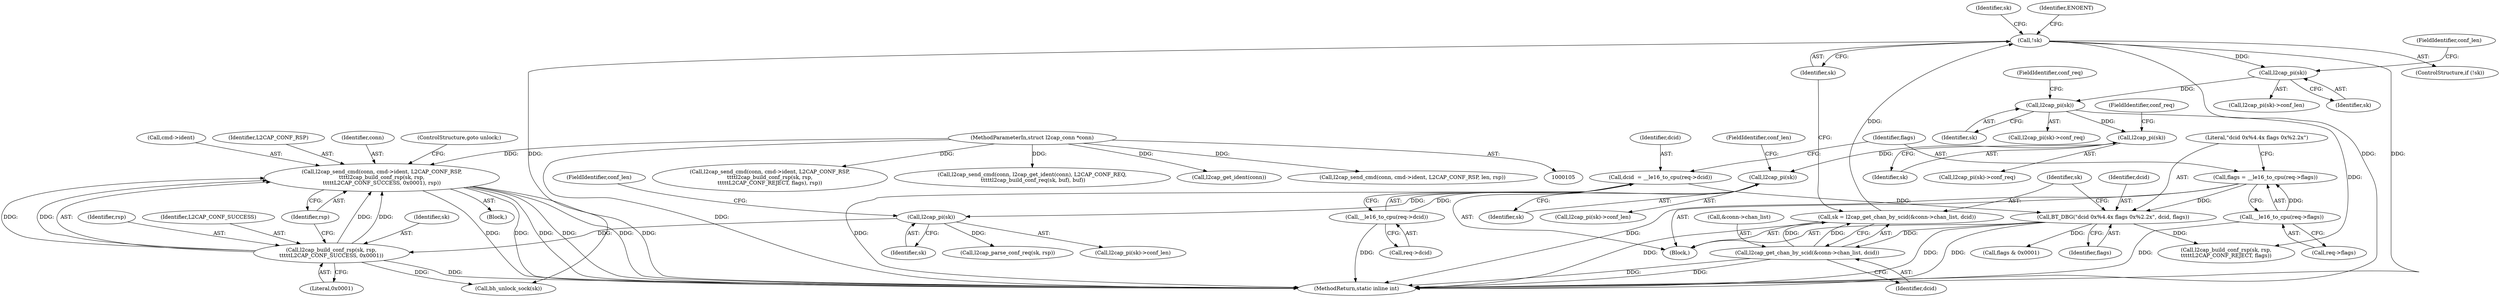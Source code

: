 digraph "0_linux_f2fcfcd670257236ebf2088bbdf26f6a8ef459fe_0@API" {
"1000218" [label="(Call,l2cap_send_cmd(conn, cmd->ident, L2CAP_CONF_RSP,\n\t\t\t\tl2cap_build_conf_rsp(sk, rsp,\n\t\t\t\t\tL2CAP_CONF_SUCCESS, 0x0001), rsp))"];
"1000106" [label="(MethodParameterIn,struct l2cap_conn *conn)"];
"1000224" [label="(Call,l2cap_build_conf_rsp(sk, rsp,\n\t\t\t\t\tL2CAP_CONF_SUCCESS, 0x0001))"];
"1000209" [label="(Call,l2cap_pi(sk))"];
"1000200" [label="(Call,l2cap_pi(sk))"];
"1000196" [label="(Call,l2cap_pi(sk))"];
"1000176" [label="(Call,l2cap_pi(sk))"];
"1000170" [label="(Call,l2cap_pi(sk))"];
"1000147" [label="(Call,!sk)"];
"1000138" [label="(Call,sk = l2cap_get_chan_by_scid(&conn->chan_list, dcid))"];
"1000140" [label="(Call,l2cap_get_chan_by_scid(&conn->chan_list, dcid))"];
"1000134" [label="(Call,BT_DBG(\"dcid 0x%4.4x flags 0x%2.2x\", dcid, flags))"];
"1000122" [label="(Call,dcid  = __le16_to_cpu(req->dcid))"];
"1000124" [label="(Call,__le16_to_cpu(req->dcid))"];
"1000128" [label="(Call,flags = __le16_to_cpu(req->flags))"];
"1000130" [label="(Call,__le16_to_cpu(req->flags))"];
"1000175" [label="(Call,l2cap_pi(sk)->conf_req)"];
"1000226" [label="(Identifier,rsp)"];
"1000195" [label="(Call,l2cap_pi(sk)->conf_req)"];
"1000228" [label="(Literal,0x0001)"];
"1000180" [label="(Call,l2cap_send_cmd(conn, cmd->ident, L2CAP_CONF_RSP,\n\t\t\t\tl2cap_build_conf_rsp(sk, rsp,\n\t\t\t\t\tL2CAP_CONF_REJECT, flags), rsp))"];
"1000141" [label="(Call,&conn->chan_list)"];
"1000138" [label="(Call,sk = l2cap_get_chan_by_scid(&conn->chan_list, dcid))"];
"1000140" [label="(Call,l2cap_get_chan_by_scid(&conn->chan_list, dcid))"];
"1000200" [label="(Call,l2cap_pi(sk))"];
"1000110" [label="(Block,)"];
"1000123" [label="(Identifier,dcid)"];
"1000227" [label="(Identifier,L2CAP_CONF_SUCCESS)"];
"1000155" [label="(Identifier,sk)"];
"1000186" [label="(Call,l2cap_build_conf_rsp(sk, rsp,\n\t\t\t\t\tL2CAP_CONF_REJECT, flags))"];
"1000136" [label="(Identifier,dcid)"];
"1000170" [label="(Call,l2cap_pi(sk))"];
"1000300" [label="(Call,bh_unlock_sock(sk))"];
"1000135" [label="(Literal,\"dcid 0x%4.4x flags 0x%2.2x\")"];
"1000176" [label="(Call,l2cap_pi(sk))"];
"1000129" [label="(Identifier,flags)"];
"1000177" [label="(Identifier,sk)"];
"1000172" [label="(FieldIdentifier,conf_len)"];
"1000223" [label="(Identifier,L2CAP_CONF_RSP)"];
"1000151" [label="(Identifier,ENOENT)"];
"1000233" [label="(Call,l2cap_parse_conf_req(sk, rsp))"];
"1000219" [label="(Identifier,conn)"];
"1000124" [label="(Call,__le16_to_cpu(req->dcid))"];
"1000147" [label="(Call,!sk)"];
"1000169" [label="(Call,l2cap_pi(sk)->conf_len)"];
"1000209" [label="(Call,l2cap_pi(sk))"];
"1000106" [label="(MethodParameterIn,struct l2cap_conn *conn)"];
"1000131" [label="(Call,req->flags)"];
"1000290" [label="(Call,l2cap_send_cmd(conn, l2cap_get_ident(conn), L2CAP_CONF_REQ,\n \t\t\t\t\tl2cap_build_conf_req(sk, buf), buf))"];
"1000198" [label="(FieldIdentifier,conf_req)"];
"1000229" [label="(Identifier,rsp)"];
"1000230" [label="(ControlStructure,goto unlock;)"];
"1000202" [label="(FieldIdentifier,conf_len)"];
"1000211" [label="(FieldIdentifier,conf_len)"];
"1000197" [label="(Identifier,sk)"];
"1000145" [label="(Identifier,dcid)"];
"1000134" [label="(Call,BT_DBG(\"dcid 0x%4.4x flags 0x%2.2x\", dcid, flags))"];
"1000220" [label="(Call,cmd->ident)"];
"1000122" [label="(Call,dcid  = __le16_to_cpu(req->dcid))"];
"1000128" [label="(Call,flags = __le16_to_cpu(req->flags))"];
"1000292" [label="(Call,l2cap_get_ident(conn))"];
"1000196" [label="(Call,l2cap_pi(sk))"];
"1000199" [label="(Call,l2cap_pi(sk)->conf_len)"];
"1000225" [label="(Identifier,sk)"];
"1000304" [label="(MethodReturn,static inline int)"];
"1000201" [label="(Identifier,sk)"];
"1000241" [label="(Call,l2cap_send_cmd(conn, cmd->ident, L2CAP_CONF_RSP, len, rsp))"];
"1000178" [label="(FieldIdentifier,conf_req)"];
"1000139" [label="(Identifier,sk)"];
"1000214" [label="(Call,flags & 0x0001)"];
"1000125" [label="(Call,req->dcid)"];
"1000137" [label="(Identifier,flags)"];
"1000217" [label="(Block,)"];
"1000148" [label="(Identifier,sk)"];
"1000224" [label="(Call,l2cap_build_conf_rsp(sk, rsp,\n\t\t\t\t\tL2CAP_CONF_SUCCESS, 0x0001))"];
"1000171" [label="(Identifier,sk)"];
"1000146" [label="(ControlStructure,if (!sk))"];
"1000130" [label="(Call,__le16_to_cpu(req->flags))"];
"1000208" [label="(Call,l2cap_pi(sk)->conf_len)"];
"1000218" [label="(Call,l2cap_send_cmd(conn, cmd->ident, L2CAP_CONF_RSP,\n\t\t\t\tl2cap_build_conf_rsp(sk, rsp,\n\t\t\t\t\tL2CAP_CONF_SUCCESS, 0x0001), rsp))"];
"1000210" [label="(Identifier,sk)"];
"1000218" -> "1000217"  [label="AST: "];
"1000218" -> "1000229"  [label="CFG: "];
"1000219" -> "1000218"  [label="AST: "];
"1000220" -> "1000218"  [label="AST: "];
"1000223" -> "1000218"  [label="AST: "];
"1000224" -> "1000218"  [label="AST: "];
"1000229" -> "1000218"  [label="AST: "];
"1000230" -> "1000218"  [label="CFG: "];
"1000218" -> "1000304"  [label="DDG: "];
"1000218" -> "1000304"  [label="DDG: "];
"1000218" -> "1000304"  [label="DDG: "];
"1000218" -> "1000304"  [label="DDG: "];
"1000218" -> "1000304"  [label="DDG: "];
"1000218" -> "1000304"  [label="DDG: "];
"1000106" -> "1000218"  [label="DDG: "];
"1000224" -> "1000218"  [label="DDG: "];
"1000224" -> "1000218"  [label="DDG: "];
"1000224" -> "1000218"  [label="DDG: "];
"1000224" -> "1000218"  [label="DDG: "];
"1000106" -> "1000105"  [label="AST: "];
"1000106" -> "1000304"  [label="DDG: "];
"1000106" -> "1000180"  [label="DDG: "];
"1000106" -> "1000241"  [label="DDG: "];
"1000106" -> "1000290"  [label="DDG: "];
"1000106" -> "1000292"  [label="DDG: "];
"1000224" -> "1000228"  [label="CFG: "];
"1000225" -> "1000224"  [label="AST: "];
"1000226" -> "1000224"  [label="AST: "];
"1000227" -> "1000224"  [label="AST: "];
"1000228" -> "1000224"  [label="AST: "];
"1000229" -> "1000224"  [label="CFG: "];
"1000224" -> "1000304"  [label="DDG: "];
"1000209" -> "1000224"  [label="DDG: "];
"1000224" -> "1000300"  [label="DDG: "];
"1000209" -> "1000208"  [label="AST: "];
"1000209" -> "1000210"  [label="CFG: "];
"1000210" -> "1000209"  [label="AST: "];
"1000211" -> "1000209"  [label="CFG: "];
"1000200" -> "1000209"  [label="DDG: "];
"1000209" -> "1000233"  [label="DDG: "];
"1000200" -> "1000199"  [label="AST: "];
"1000200" -> "1000201"  [label="CFG: "];
"1000201" -> "1000200"  [label="AST: "];
"1000202" -> "1000200"  [label="CFG: "];
"1000196" -> "1000200"  [label="DDG: "];
"1000196" -> "1000195"  [label="AST: "];
"1000196" -> "1000197"  [label="CFG: "];
"1000197" -> "1000196"  [label="AST: "];
"1000198" -> "1000196"  [label="CFG: "];
"1000176" -> "1000196"  [label="DDG: "];
"1000176" -> "1000175"  [label="AST: "];
"1000176" -> "1000177"  [label="CFG: "];
"1000177" -> "1000176"  [label="AST: "];
"1000178" -> "1000176"  [label="CFG: "];
"1000170" -> "1000176"  [label="DDG: "];
"1000176" -> "1000186"  [label="DDG: "];
"1000170" -> "1000169"  [label="AST: "];
"1000170" -> "1000171"  [label="CFG: "];
"1000171" -> "1000170"  [label="AST: "];
"1000172" -> "1000170"  [label="CFG: "];
"1000147" -> "1000170"  [label="DDG: "];
"1000147" -> "1000146"  [label="AST: "];
"1000147" -> "1000148"  [label="CFG: "];
"1000148" -> "1000147"  [label="AST: "];
"1000151" -> "1000147"  [label="CFG: "];
"1000155" -> "1000147"  [label="CFG: "];
"1000147" -> "1000304"  [label="DDG: "];
"1000147" -> "1000304"  [label="DDG: "];
"1000138" -> "1000147"  [label="DDG: "];
"1000147" -> "1000300"  [label="DDG: "];
"1000138" -> "1000110"  [label="AST: "];
"1000138" -> "1000140"  [label="CFG: "];
"1000139" -> "1000138"  [label="AST: "];
"1000140" -> "1000138"  [label="AST: "];
"1000148" -> "1000138"  [label="CFG: "];
"1000138" -> "1000304"  [label="DDG: "];
"1000140" -> "1000138"  [label="DDG: "];
"1000140" -> "1000138"  [label="DDG: "];
"1000140" -> "1000145"  [label="CFG: "];
"1000141" -> "1000140"  [label="AST: "];
"1000145" -> "1000140"  [label="AST: "];
"1000140" -> "1000304"  [label="DDG: "];
"1000140" -> "1000304"  [label="DDG: "];
"1000134" -> "1000140"  [label="DDG: "];
"1000134" -> "1000110"  [label="AST: "];
"1000134" -> "1000137"  [label="CFG: "];
"1000135" -> "1000134"  [label="AST: "];
"1000136" -> "1000134"  [label="AST: "];
"1000137" -> "1000134"  [label="AST: "];
"1000139" -> "1000134"  [label="CFG: "];
"1000134" -> "1000304"  [label="DDG: "];
"1000134" -> "1000304"  [label="DDG: "];
"1000122" -> "1000134"  [label="DDG: "];
"1000128" -> "1000134"  [label="DDG: "];
"1000134" -> "1000186"  [label="DDG: "];
"1000134" -> "1000214"  [label="DDG: "];
"1000122" -> "1000110"  [label="AST: "];
"1000122" -> "1000124"  [label="CFG: "];
"1000123" -> "1000122"  [label="AST: "];
"1000124" -> "1000122"  [label="AST: "];
"1000129" -> "1000122"  [label="CFG: "];
"1000122" -> "1000304"  [label="DDG: "];
"1000124" -> "1000122"  [label="DDG: "];
"1000124" -> "1000125"  [label="CFG: "];
"1000125" -> "1000124"  [label="AST: "];
"1000124" -> "1000304"  [label="DDG: "];
"1000128" -> "1000110"  [label="AST: "];
"1000128" -> "1000130"  [label="CFG: "];
"1000129" -> "1000128"  [label="AST: "];
"1000130" -> "1000128"  [label="AST: "];
"1000135" -> "1000128"  [label="CFG: "];
"1000128" -> "1000304"  [label="DDG: "];
"1000130" -> "1000128"  [label="DDG: "];
"1000130" -> "1000131"  [label="CFG: "];
"1000131" -> "1000130"  [label="AST: "];
"1000130" -> "1000304"  [label="DDG: "];
}
